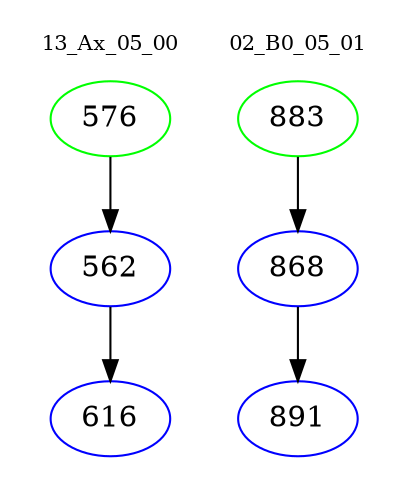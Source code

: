 digraph{
subgraph cluster_0 {
color = white
label = "13_Ax_05_00";
fontsize=10;
T0_576 [label="576", color="green"]
T0_576 -> T0_562 [color="black"]
T0_562 [label="562", color="blue"]
T0_562 -> T0_616 [color="black"]
T0_616 [label="616", color="blue"]
}
subgraph cluster_1 {
color = white
label = "02_B0_05_01";
fontsize=10;
T1_883 [label="883", color="green"]
T1_883 -> T1_868 [color="black"]
T1_868 [label="868", color="blue"]
T1_868 -> T1_891 [color="black"]
T1_891 [label="891", color="blue"]
}
}
